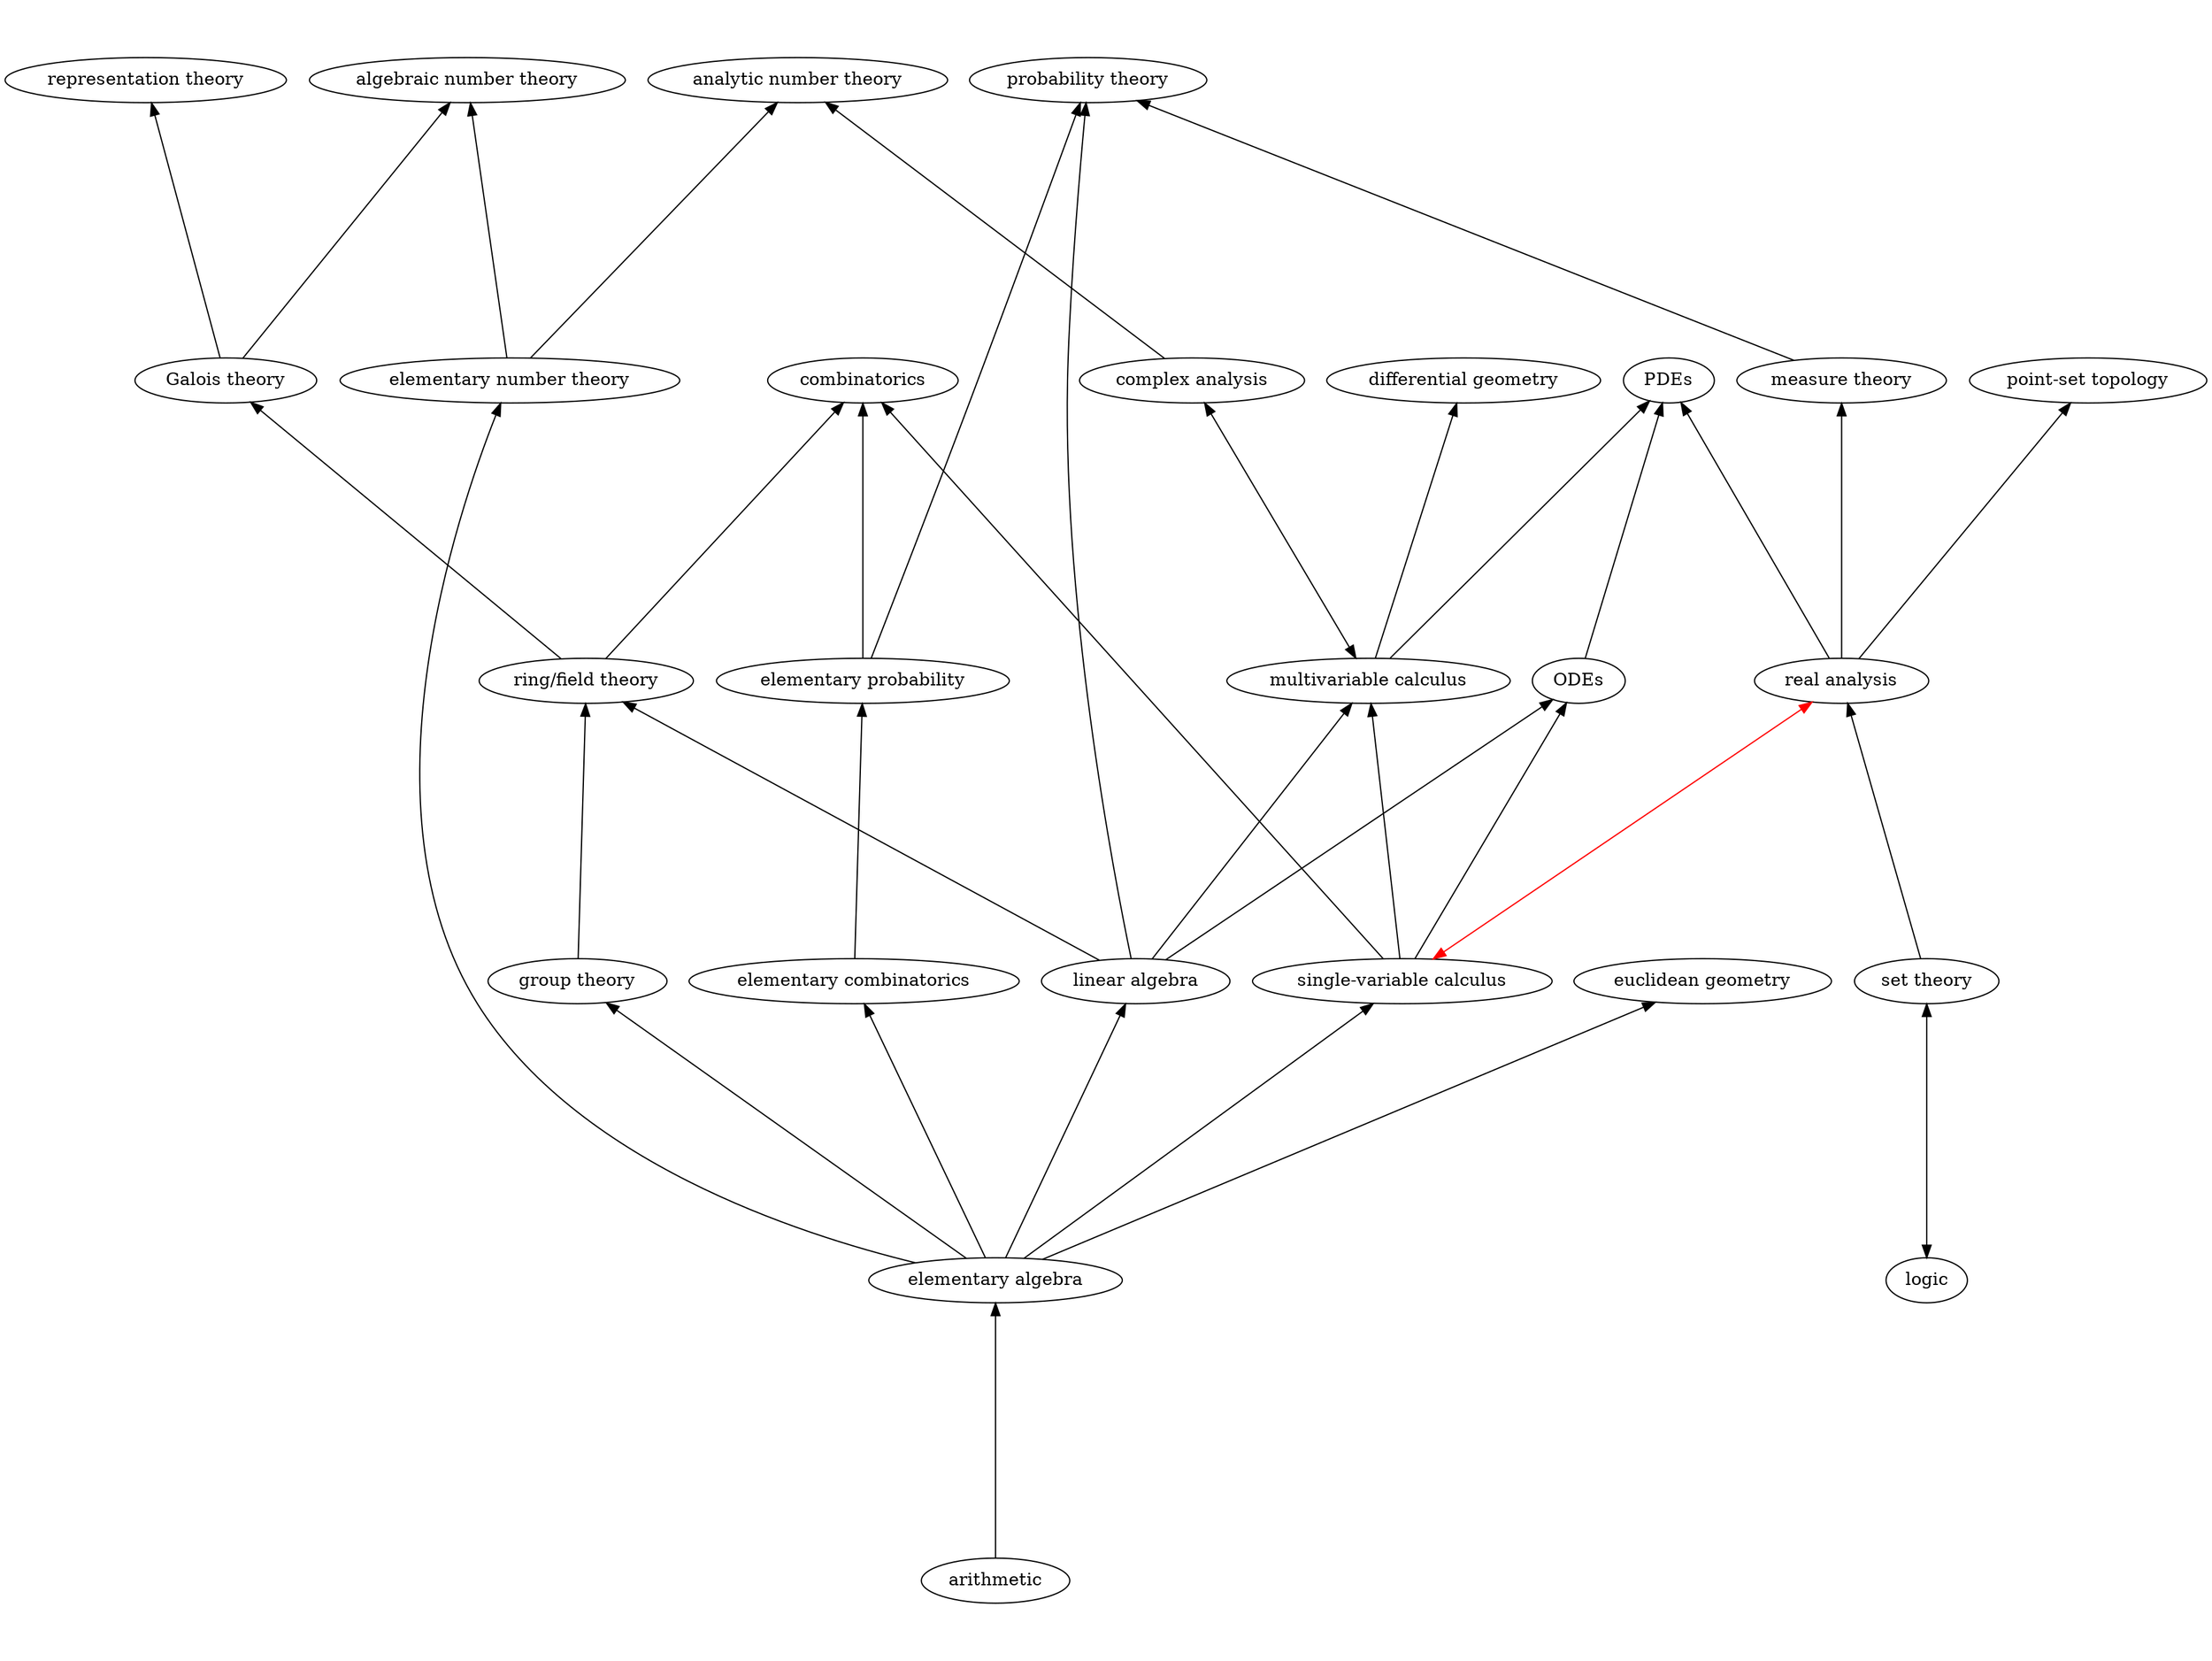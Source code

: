 digraph Maths {
	rankdir=BT;
	ratio=0.75;
	
	a [label="arithmetic"];
	alnt [label="algebraic number theory"];
	annt [label="analytic number theory"];
	ca [label="complex analysis"];
	c [label="combinatorics"];
	dg [label="differential geometry"];
	ea [label="elementary algebra"];
	ec [label="elementary combinatorics"];
	eg [label="euclidean geometry"];
	ent [label="elementary number theory"];
	ep [label="elementary probability"];
	Gt [label="Galois theory"];
	gt [label="group theory"];
	la [label="linear algebra"];
	l [label="logic"];
	mt [label="measure theory"];
	mvc [label="multivariable calculus"];
	ode [label="ODEs"];
	pde [label="PDEs"];
	pst [label="point-set topology"];
	pt [label="probability theory"];
	ra [label="real analysis"];
	rft [label="ring/field theory"];
	rt [label="representation theory"];
	st [label="set theory"];
	svc [label="single-variable calculus"];

	l -> st [dir=both];
	a -> ea -> gt -> rft -> Gt -> rt;
	ea -> ec -> ep -> c;
	ea -> ent -> alnt;
	Gt -> alnt;
	ent -> annt;
	ea -> svc -> mvc -> dg;
	ea -> la -> ode -> pde;
	ea -> eg;
	mvc -> pde;
	la -> pt;
	la -> mvc;
	la -> rft;
	mvc -> ca [dir=both];
	ca -> annt;
	svc -> ra [dir=both, color=red];
	svc -> c;
	svc -> ode;
	ra -> mt -> pt;
	ra -> pst;
	st -> ra;
	ep -> pt;
	ra -> pde;
	rft -> c;

}

